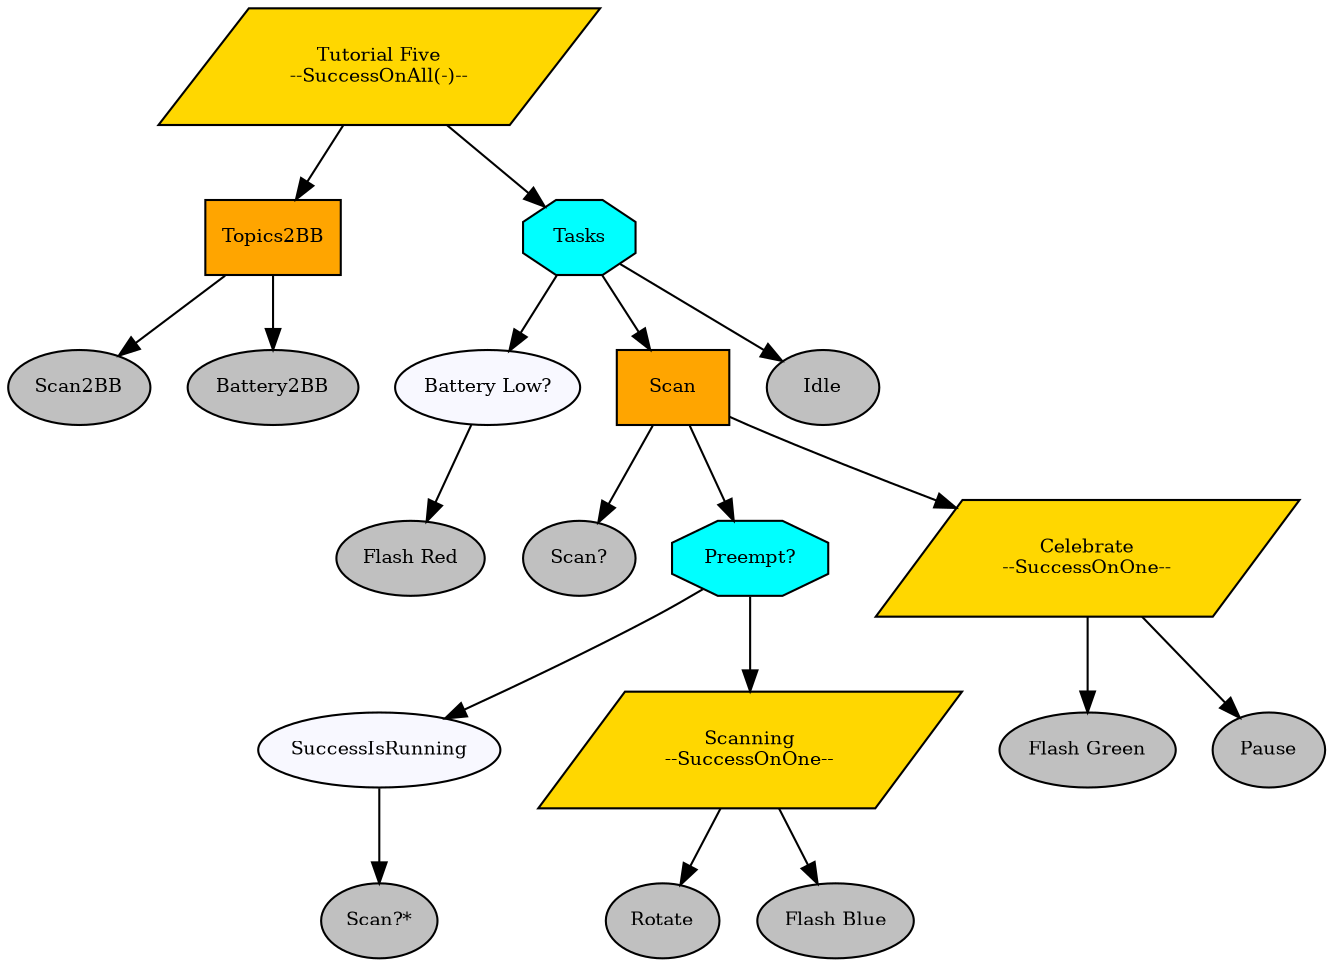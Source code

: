 digraph pastafarianism {
graph [fontname="times-roman"];
node [fontname="times-roman"];
edge [fontname="times-roman"];
"Tutorial Five" [label="Tutorial Five\n--SuccessOnAll(-)--", shape=parallelogram, style=filled, fillcolor=gold, fontsize=9, fontcolor=black];
Topics2BB [label=Topics2BB, shape=box, style=filled, fillcolor=orange, fontsize=9, fontcolor=black];
"Tutorial Five" -> Topics2BB;
Scan2BB [label=Scan2BB, shape=ellipse, style=filled, fillcolor=gray, fontsize=9, fontcolor=black];
Topics2BB -> Scan2BB;
Battery2BB [label=Battery2BB, shape=ellipse, style=filled, fillcolor=gray, fontsize=9, fontcolor=black];
Topics2BB -> Battery2BB;
Tasks [label=Tasks, shape=octagon, style=filled, fillcolor=cyan, fontsize=9, fontcolor=black];
"Tutorial Five" -> Tasks;
"Battery Low?" [label="Battery Low?", shape=ellipse, style=filled, fillcolor=ghostwhite, fontsize=9, fontcolor=black];
Tasks -> "Battery Low?";
"Flash Red" [label="Flash Red", shape=ellipse, style=filled, fillcolor=gray, fontsize=9, fontcolor=black];
"Battery Low?" -> "Flash Red";
Scan [label=Scan, shape=box, style=filled, fillcolor=orange, fontsize=9, fontcolor=black];
Tasks -> Scan;
"Scan?" [label="Scan?", shape=ellipse, style=filled, fillcolor=gray, fontsize=9, fontcolor=black];
Scan -> "Scan?";
"Preempt?" [label="Preempt?", shape=octagon, style=filled, fillcolor=cyan, fontsize=9, fontcolor=black];
Scan -> "Preempt?";
SuccessIsRunning [label=SuccessIsRunning, shape=ellipse, style=filled, fillcolor=ghostwhite, fontsize=9, fontcolor=black];
"Preempt?" -> SuccessIsRunning;
"Scan?*" [label="Scan?*", shape=ellipse, style=filled, fillcolor=gray, fontsize=9, fontcolor=black];
SuccessIsRunning -> "Scan?*";
Scanning [label="Scanning\n--SuccessOnOne--", shape=parallelogram, style=filled, fillcolor=gold, fontsize=9, fontcolor=black];
"Preempt?" -> Scanning;
Rotate [label=Rotate, shape=ellipse, style=filled, fillcolor=gray, fontsize=9, fontcolor=black];
Scanning -> Rotate;
"Flash Blue" [label="Flash Blue", shape=ellipse, style=filled, fillcolor=gray, fontsize=9, fontcolor=black];
Scanning -> "Flash Blue";
Celebrate [label="Celebrate\n--SuccessOnOne--", shape=parallelogram, style=filled, fillcolor=gold, fontsize=9, fontcolor=black];
Scan -> Celebrate;
"Flash Green" [label="Flash Green", shape=ellipse, style=filled, fillcolor=gray, fontsize=9, fontcolor=black];
Celebrate -> "Flash Green";
Pause [label=Pause, shape=ellipse, style=filled, fillcolor=gray, fontsize=9, fontcolor=black];
Celebrate -> Pause;
Idle [label=Idle, shape=ellipse, style=filled, fillcolor=gray, fontsize=9, fontcolor=black];
Tasks -> Idle;
}
